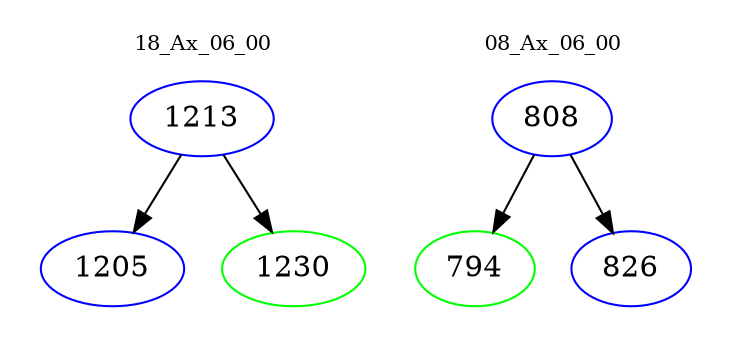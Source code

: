 digraph{
subgraph cluster_0 {
color = white
label = "18_Ax_06_00";
fontsize=10;
T0_1213 [label="1213", color="blue"]
T0_1213 -> T0_1205 [color="black"]
T0_1205 [label="1205", color="blue"]
T0_1213 -> T0_1230 [color="black"]
T0_1230 [label="1230", color="green"]
}
subgraph cluster_1 {
color = white
label = "08_Ax_06_00";
fontsize=10;
T1_808 [label="808", color="blue"]
T1_808 -> T1_794 [color="black"]
T1_794 [label="794", color="green"]
T1_808 -> T1_826 [color="black"]
T1_826 [label="826", color="blue"]
}
}
